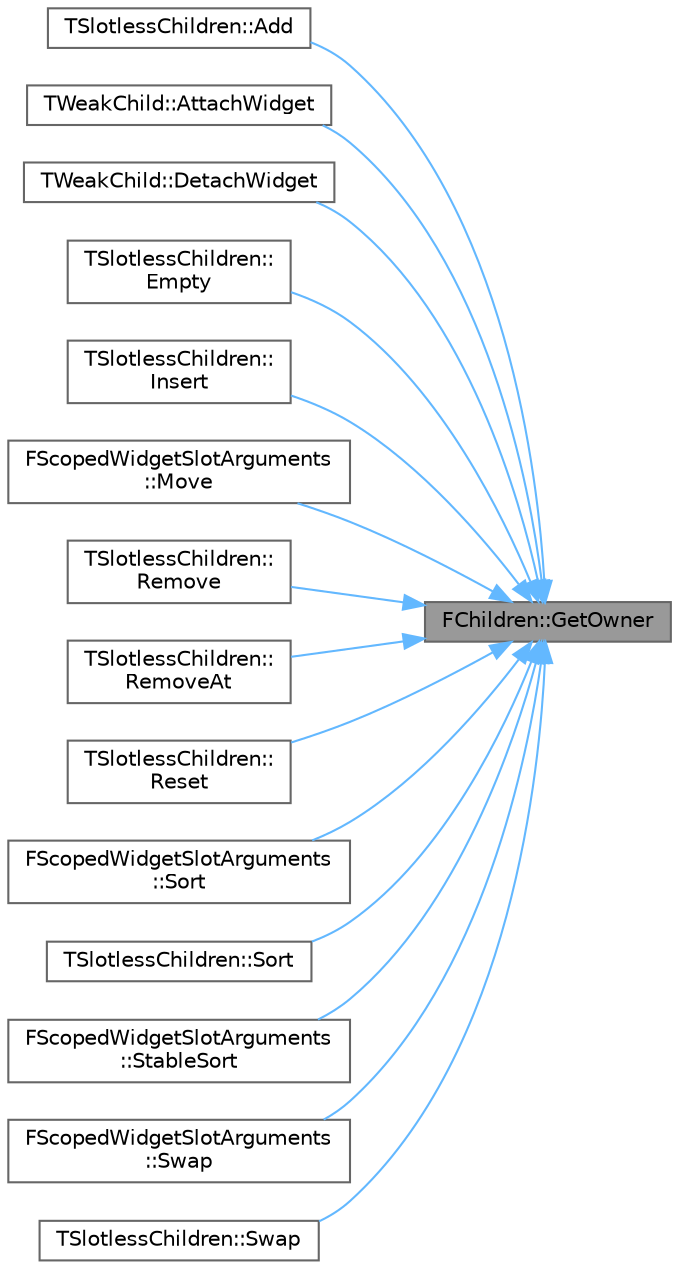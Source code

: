 digraph "FChildren::GetOwner"
{
 // INTERACTIVE_SVG=YES
 // LATEX_PDF_SIZE
  bgcolor="transparent";
  edge [fontname=Helvetica,fontsize=10,labelfontname=Helvetica,labelfontsize=10];
  node [fontname=Helvetica,fontsize=10,shape=box,height=0.2,width=0.4];
  rankdir="RL";
  Node1 [id="Node000001",label="FChildren::GetOwner",height=0.2,width=0.4,color="gray40", fillcolor="grey60", style="filled", fontcolor="black",tooltip=" "];
  Node1 -> Node2 [id="edge1_Node000001_Node000002",dir="back",color="steelblue1",style="solid",tooltip=" "];
  Node2 [id="Node000002",label="TSlotlessChildren::Add",height=0.2,width=0.4,color="grey40", fillcolor="white", style="filled",URL="$db/dfb/classTSlotlessChildren.html#a7af3eb8fae46bf36bc86144d296a04b0",tooltip=" "];
  Node1 -> Node3 [id="edge2_Node000001_Node000003",dir="back",color="steelblue1",style="solid",tooltip=" "];
  Node3 [id="Node000003",label="TWeakChild::AttachWidget",height=0.2,width=0.4,color="grey40", fillcolor="white", style="filled",URL="$da/d0b/classTWeakChild.html#a5b87979e349853c2e875a163f37ebc60",tooltip=" "];
  Node1 -> Node4 [id="edge3_Node000001_Node000004",dir="back",color="steelblue1",style="solid",tooltip=" "];
  Node4 [id="Node000004",label="TWeakChild::DetachWidget",height=0.2,width=0.4,color="grey40", fillcolor="white", style="filled",URL="$da/d0b/classTWeakChild.html#af0dcfa03f58988142ee7a500d4bd05cc",tooltip=" "];
  Node1 -> Node5 [id="edge4_Node000001_Node000005",dir="back",color="steelblue1",style="solid",tooltip=" "];
  Node5 [id="Node000005",label="TSlotlessChildren::\lEmpty",height=0.2,width=0.4,color="grey40", fillcolor="white", style="filled",URL="$db/dfb/classTSlotlessChildren.html#acbc7610d37358fe71b334f6647552b01",tooltip=" "];
  Node1 -> Node6 [id="edge5_Node000001_Node000006",dir="back",color="steelblue1",style="solid",tooltip=" "];
  Node6 [id="Node000006",label="TSlotlessChildren::\lInsert",height=0.2,width=0.4,color="grey40", fillcolor="white", style="filled",URL="$db/dfb/classTSlotlessChildren.html#a3724ef4e1648df0abe15018ef05d138d",tooltip=" "];
  Node1 -> Node7 [id="edge6_Node000001_Node000007",dir="back",color="steelblue1",style="solid",tooltip=" "];
  Node7 [id="Node000007",label="FScopedWidgetSlotArguments\l::Move",height=0.2,width=0.4,color="grey40", fillcolor="white", style="filled",URL="$d9/d99/classTPanelChildren.html#a2b1ea738ad5a587ef30e566146465e97",tooltip=" "];
  Node1 -> Node8 [id="edge7_Node000001_Node000008",dir="back",color="steelblue1",style="solid",tooltip=" "];
  Node8 [id="Node000008",label="TSlotlessChildren::\lRemove",height=0.2,width=0.4,color="grey40", fillcolor="white", style="filled",URL="$db/dfb/classTSlotlessChildren.html#af9676bd9bbae5f0a73c1bf3fb6ed942a",tooltip=" "];
  Node1 -> Node9 [id="edge8_Node000001_Node000009",dir="back",color="steelblue1",style="solid",tooltip=" "];
  Node9 [id="Node000009",label="TSlotlessChildren::\lRemoveAt",height=0.2,width=0.4,color="grey40", fillcolor="white", style="filled",URL="$db/dfb/classTSlotlessChildren.html#a2afe8492f02aaa3c0d77342c03086392",tooltip=" "];
  Node1 -> Node10 [id="edge9_Node000001_Node000010",dir="back",color="steelblue1",style="solid",tooltip=" "];
  Node10 [id="Node000010",label="TSlotlessChildren::\lReset",height=0.2,width=0.4,color="grey40", fillcolor="white", style="filled",URL="$db/dfb/classTSlotlessChildren.html#a50f6f6c7ac13daa334ceb1bb9dc76fad",tooltip=" "];
  Node1 -> Node11 [id="edge10_Node000001_Node000011",dir="back",color="steelblue1",style="solid",tooltip=" "];
  Node11 [id="Node000011",label="FScopedWidgetSlotArguments\l::Sort",height=0.2,width=0.4,color="grey40", fillcolor="white", style="filled",URL="$d9/d99/classTPanelChildren.html#a4613eecc3d6355266d1c24c39dc25bb1",tooltip=" "];
  Node1 -> Node12 [id="edge11_Node000001_Node000012",dir="back",color="steelblue1",style="solid",tooltip=" "];
  Node12 [id="Node000012",label="TSlotlessChildren::Sort",height=0.2,width=0.4,color="grey40", fillcolor="white", style="filled",URL="$db/dfb/classTSlotlessChildren.html#a788e91ef0fcfd18367fa533eb4908b2f",tooltip=" "];
  Node1 -> Node13 [id="edge12_Node000001_Node000013",dir="back",color="steelblue1",style="solid",tooltip=" "];
  Node13 [id="Node000013",label="FScopedWidgetSlotArguments\l::StableSort",height=0.2,width=0.4,color="grey40", fillcolor="white", style="filled",URL="$d9/d99/classTPanelChildren.html#a32577ce1442fe82a9f31872bd8e3f4e2",tooltip=" "];
  Node1 -> Node14 [id="edge13_Node000001_Node000014",dir="back",color="steelblue1",style="solid",tooltip=" "];
  Node14 [id="Node000014",label="FScopedWidgetSlotArguments\l::Swap",height=0.2,width=0.4,color="grey40", fillcolor="white", style="filled",URL="$d9/d99/classTPanelChildren.html#a288b12dedb42929cd6cbffa5525de692",tooltip=" "];
  Node1 -> Node15 [id="edge14_Node000001_Node000015",dir="back",color="steelblue1",style="solid",tooltip=" "];
  Node15 [id="Node000015",label="TSlotlessChildren::Swap",height=0.2,width=0.4,color="grey40", fillcolor="white", style="filled",URL="$db/dfb/classTSlotlessChildren.html#a1d038ed9c3dc9b98008d4e5a0c6186da",tooltip=" "];
}
